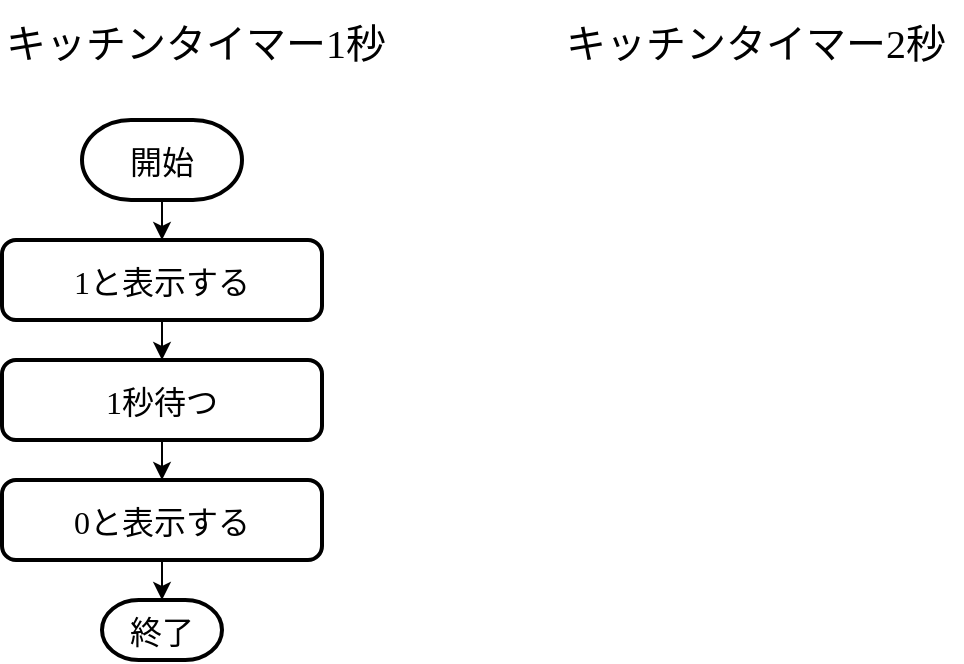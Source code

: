 <mxfile version="21.3.7" type="device">
  <diagram name="ページ1" id="D5p3RVC4t98DR3PqROP9">
    <mxGraphModel dx="1178" dy="786" grid="1" gridSize="10" guides="1" tooltips="1" connect="1" arrows="1" fold="1" page="1" pageScale="1" pageWidth="1169" pageHeight="827" math="0" shadow="0">
      <root>
        <mxCell id="0" />
        <mxCell id="1" parent="0" />
        <mxCell id="StKes1Bay4Hae8yV6QAt-6" value="" style="edgeStyle=orthogonalEdgeStyle;rounded=0;orthogonalLoop=1;jettySize=auto;exitX=0.5;exitY=1;exitDx=0;exitDy=0;exitPerimeter=0;fontFamily=BIZ UDPGothic;fontSize=16;" parent="1" source="StKes1Bay4Hae8yV6QAt-1" target="StKes1Bay4Hae8yV6QAt-3" edge="1">
          <mxGeometry relative="1" as="geometry" />
        </mxCell>
        <mxCell id="StKes1Bay4Hae8yV6QAt-1" value="開始" style="strokeWidth=2;shape=mxgraph.flowchart.terminator;fontFamily=BIZ UDPGothic;fontSize=16;" parent="1" vertex="1">
          <mxGeometry x="80" y="100" width="80" height="40" as="geometry" />
        </mxCell>
        <mxCell id="StKes1Bay4Hae8yV6QAt-2" value="終了" style="strokeWidth=2;shape=mxgraph.flowchart.terminator;fontFamily=BIZ UDPGothic;fontSize=16;" parent="1" vertex="1">
          <mxGeometry x="90" y="340" width="60" height="30" as="geometry" />
        </mxCell>
        <mxCell id="StKes1Bay4Hae8yV6QAt-7" value="" style="edgeStyle=orthogonalEdgeStyle;rounded=0;orthogonalLoop=1;jettySize=auto;exitX=0.5;exitY=1;exitDx=0;exitDy=0;entryX=0.5;entryY=0;entryDx=0;entryDy=0;fontFamily=BIZ UDPGothic;fontSize=16;" parent="1" source="StKes1Bay4Hae8yV6QAt-3" target="StKes1Bay4Hae8yV6QAt-4" edge="1">
          <mxGeometry relative="1" as="geometry" />
        </mxCell>
        <mxCell id="StKes1Bay4Hae8yV6QAt-3" value="1と表示する" style="rounded=1;absoluteArcSize=1;arcSize=14;strokeWidth=2;fontFamily=BIZ UDPGothic;fontSize=16;" parent="1" vertex="1">
          <mxGeometry x="40" y="160" width="160" height="40" as="geometry" />
        </mxCell>
        <mxCell id="StKes1Bay4Hae8yV6QAt-8" value="" style="edgeStyle=orthogonalEdgeStyle;rounded=0;orthogonalLoop=1;jettySize=auto;exitX=0.5;exitY=1;exitDx=0;exitDy=0;entryX=0.5;entryY=0;entryDx=0;entryDy=0;fontFamily=BIZ UDPGothic;fontSize=16;" parent="1" source="StKes1Bay4Hae8yV6QAt-4" target="StKes1Bay4Hae8yV6QAt-5" edge="1">
          <mxGeometry relative="1" as="geometry" />
        </mxCell>
        <mxCell id="StKes1Bay4Hae8yV6QAt-4" value="1秒待つ" style="rounded=1;absoluteArcSize=1;arcSize=14;strokeWidth=2;fontFamily=BIZ UDPGothic;fontSize=16;" parent="1" vertex="1">
          <mxGeometry x="40" y="220" width="160" height="40" as="geometry" />
        </mxCell>
        <mxCell id="StKes1Bay4Hae8yV6QAt-9" value="" style="edgeStyle=orthogonalEdgeStyle;rounded=0;orthogonalLoop=1;jettySize=auto;exitX=0.5;exitY=1;exitDx=0;exitDy=0;entryX=0.5;entryY=0;entryDx=0;entryDy=0;entryPerimeter=0;fontFamily=BIZ UDPGothic;fontSize=16;" parent="1" source="StKes1Bay4Hae8yV6QAt-5" target="StKes1Bay4Hae8yV6QAt-2" edge="1">
          <mxGeometry relative="1" as="geometry" />
        </mxCell>
        <mxCell id="StKes1Bay4Hae8yV6QAt-5" value="0と表示する" style="rounded=1;absoluteArcSize=1;arcSize=14;strokeWidth=2;fontFamily=BIZ UDPGothic;fontSize=16;" parent="1" vertex="1">
          <mxGeometry x="40" y="280" width="160" height="40" as="geometry" />
        </mxCell>
        <mxCell id="StKes1Bay4Hae8yV6QAt-12" value="キッチンタイマー2秒" style="text;strokeColor=none;fillColor=none;align=left;verticalAlign=middle;rounded=0;fontFamily=BIZ UDPGothic;fontSize=20;" parent="1" vertex="1">
          <mxGeometry x="320" y="40" width="200" height="40" as="geometry" />
        </mxCell>
        <mxCell id="9aM1dBj8owvEj4xOFZrg-10" value="キッチンタイマー1秒" style="text;strokeColor=none;fillColor=none;align=left;verticalAlign=middle;rounded=0;fontFamily=BIZ UDPGothic;fontSize=20;" parent="1" vertex="1">
          <mxGeometry x="40" y="40" width="200" height="40" as="geometry" />
        </mxCell>
      </root>
    </mxGraphModel>
  </diagram>
</mxfile>
